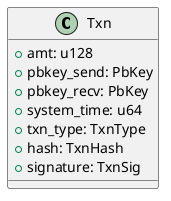 @startuml

class "Txn" as txn {
  +amt: u128
  +pbkey_send: PbKey
  +pbkey_recv: PbKey
  +system_time: u64
  +txn_type: TxnType
  +hash: TxnHash
  +signature: TxnSig
}

@enduml
